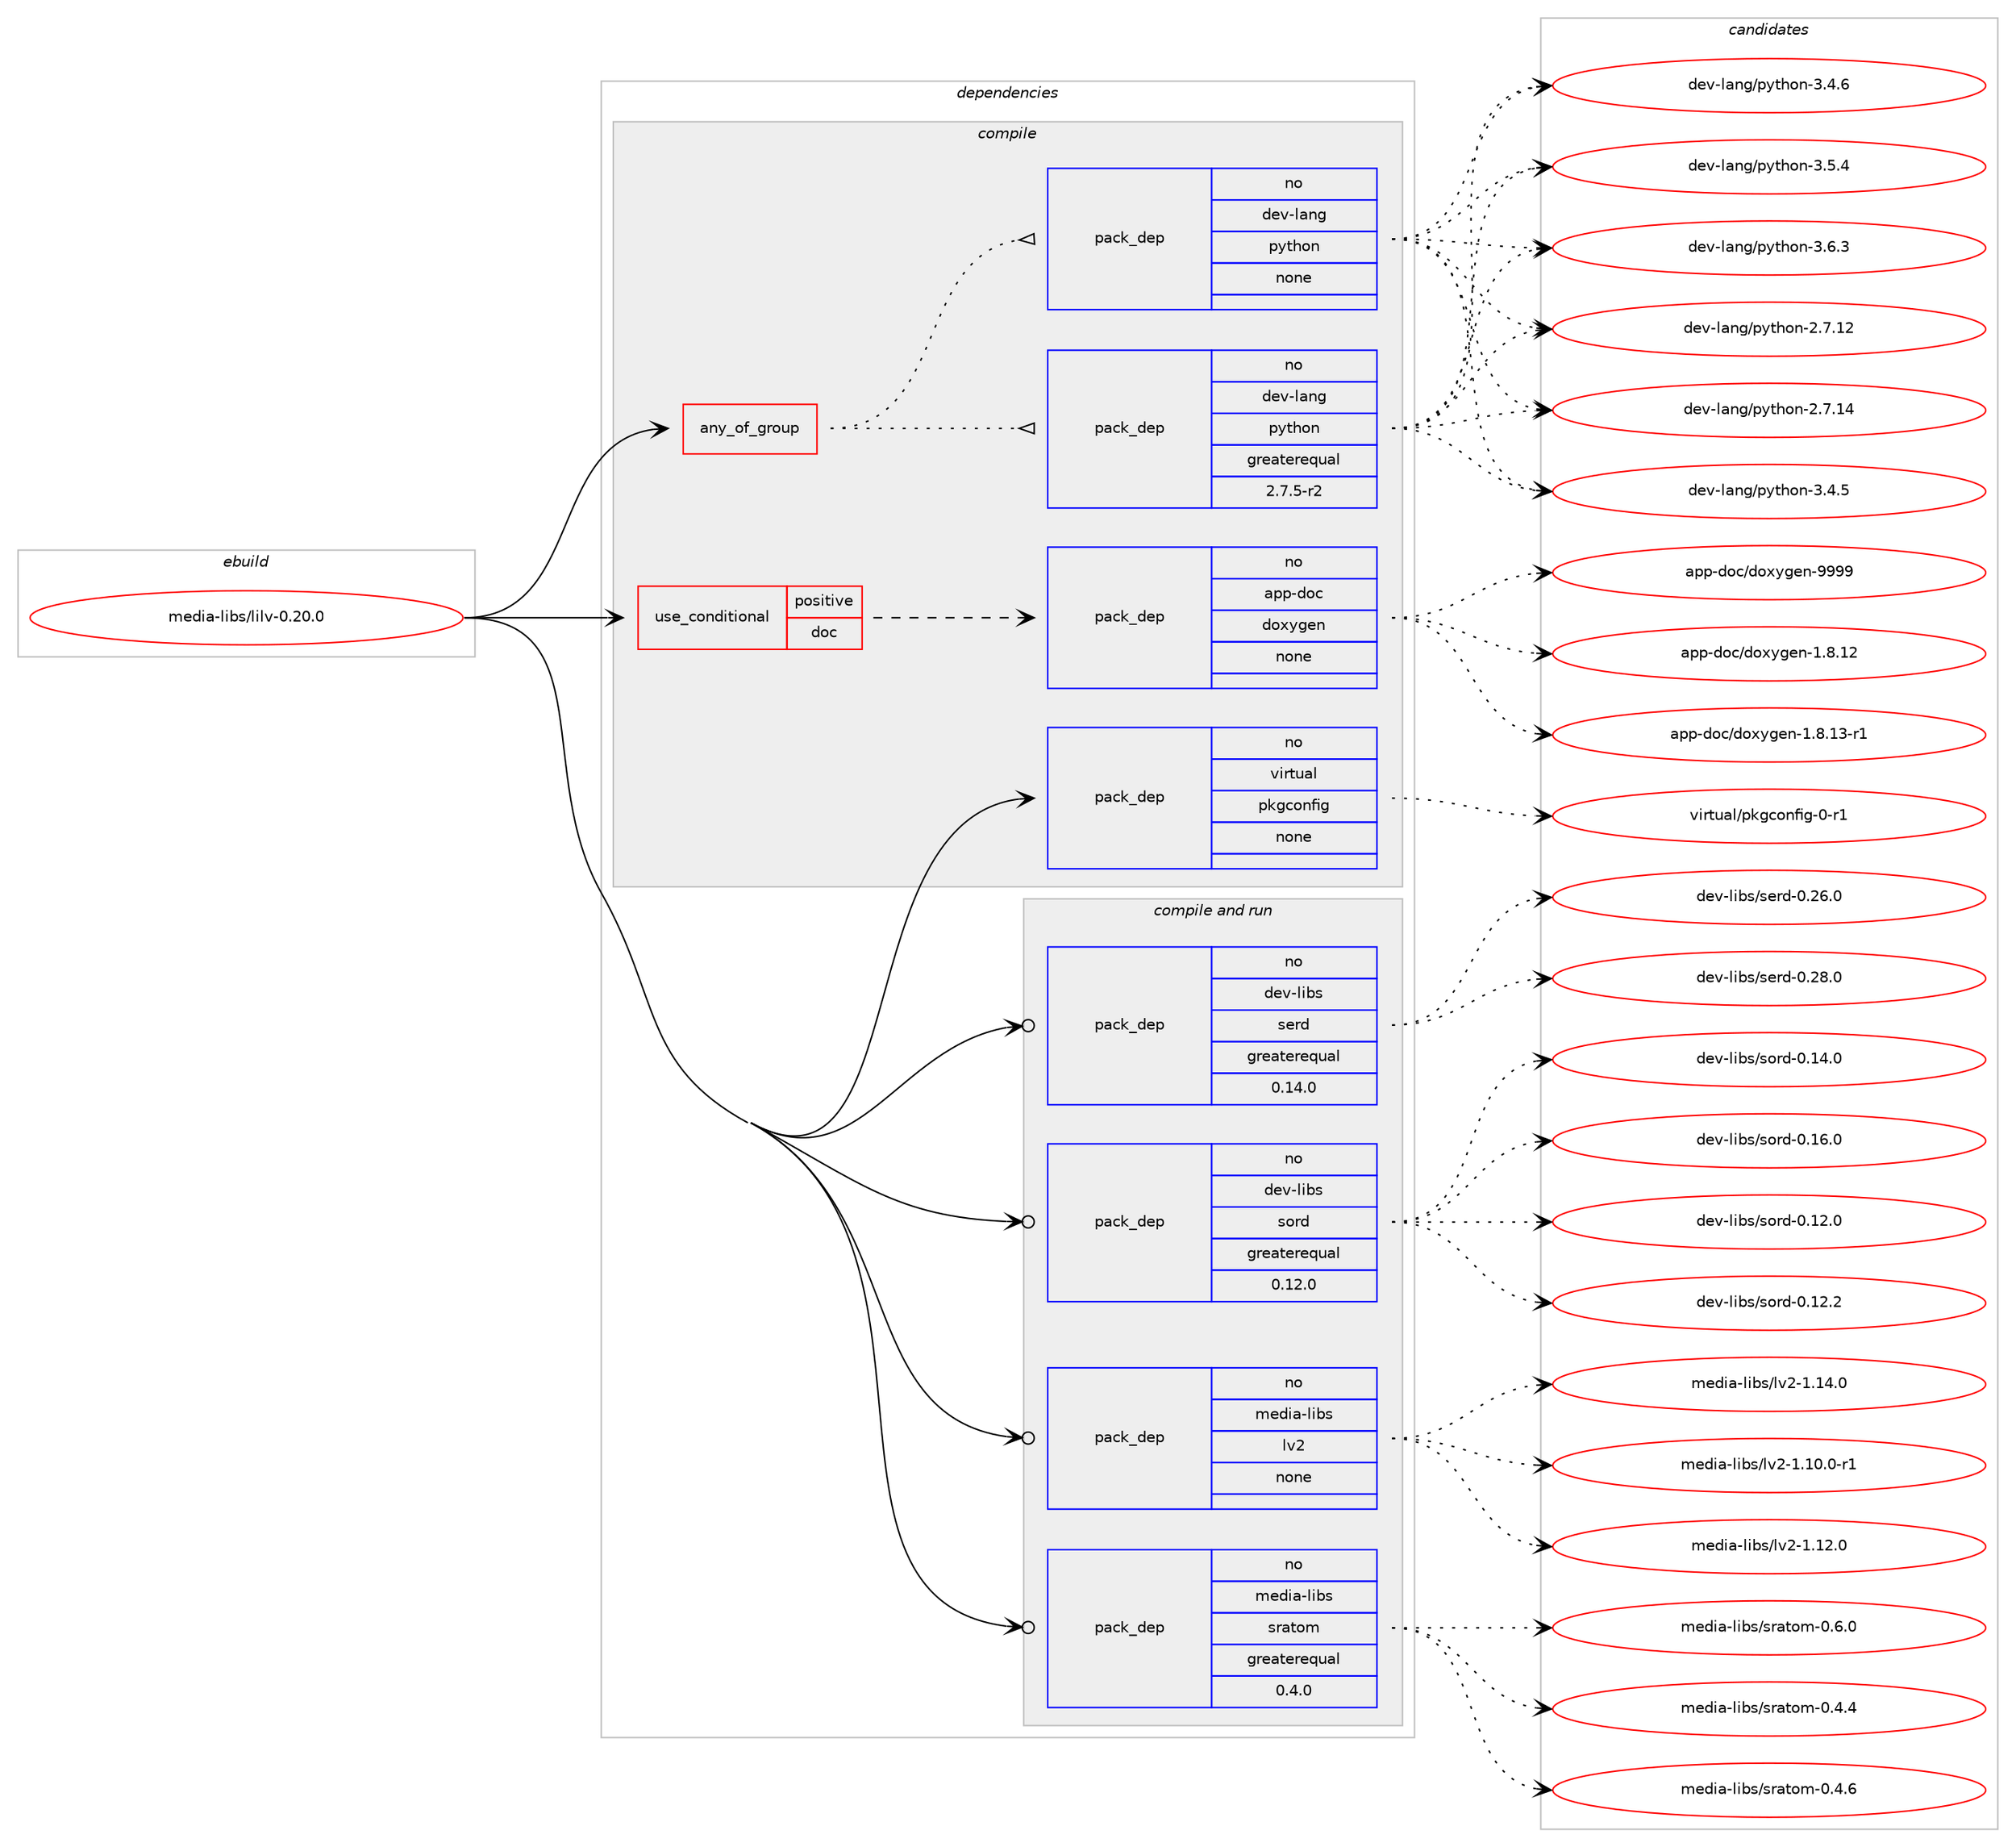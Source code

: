 digraph prolog {

# *************
# Graph options
# *************

newrank=true;
concentrate=true;
compound=true;
graph [rankdir=LR,fontname=Helvetica,fontsize=10,ranksep=1.5];#, ranksep=2.5, nodesep=0.2];
edge  [arrowhead=vee];
node  [fontname=Helvetica,fontsize=10];

# **********
# The ebuild
# **********

subgraph cluster_leftcol {
color=gray;
rank=same;
label=<<i>ebuild</i>>;
id [label="media-libs/lilv-0.20.0", color=red, width=4, href="../media-libs/lilv-0.20.0.svg"];
}

# ****************
# The dependencies
# ****************

subgraph cluster_midcol {
color=gray;
label=<<i>dependencies</i>>;
subgraph cluster_compile {
fillcolor="#eeeeee";
style=filled;
label=<<i>compile</i>>;
subgraph any5625 {
dependency366220 [label=<<TABLE BORDER="0" CELLBORDER="1" CELLSPACING="0" CELLPADDING="4"><TR><TD CELLPADDING="10">any_of_group</TD></TR></TABLE>>, shape=none, color=red];subgraph pack270237 {
dependency366221 [label=<<TABLE BORDER="0" CELLBORDER="1" CELLSPACING="0" CELLPADDING="4" WIDTH="220"><TR><TD ROWSPAN="6" CELLPADDING="30">pack_dep</TD></TR><TR><TD WIDTH="110">no</TD></TR><TR><TD>dev-lang</TD></TR><TR><TD>python</TD></TR><TR><TD>none</TD></TR><TR><TD></TD></TR></TABLE>>, shape=none, color=blue];
}
dependency366220:e -> dependency366221:w [weight=20,style="dotted",arrowhead="oinv"];
subgraph pack270238 {
dependency366222 [label=<<TABLE BORDER="0" CELLBORDER="1" CELLSPACING="0" CELLPADDING="4" WIDTH="220"><TR><TD ROWSPAN="6" CELLPADDING="30">pack_dep</TD></TR><TR><TD WIDTH="110">no</TD></TR><TR><TD>dev-lang</TD></TR><TR><TD>python</TD></TR><TR><TD>greaterequal</TD></TR><TR><TD>2.7.5-r2</TD></TR></TABLE>>, shape=none, color=blue];
}
dependency366220:e -> dependency366222:w [weight=20,style="dotted",arrowhead="oinv"];
}
id:e -> dependency366220:w [weight=20,style="solid",arrowhead="vee"];
subgraph cond90217 {
dependency366223 [label=<<TABLE BORDER="0" CELLBORDER="1" CELLSPACING="0" CELLPADDING="4"><TR><TD ROWSPAN="3" CELLPADDING="10">use_conditional</TD></TR><TR><TD>positive</TD></TR><TR><TD>doc</TD></TR></TABLE>>, shape=none, color=red];
subgraph pack270239 {
dependency366224 [label=<<TABLE BORDER="0" CELLBORDER="1" CELLSPACING="0" CELLPADDING="4" WIDTH="220"><TR><TD ROWSPAN="6" CELLPADDING="30">pack_dep</TD></TR><TR><TD WIDTH="110">no</TD></TR><TR><TD>app-doc</TD></TR><TR><TD>doxygen</TD></TR><TR><TD>none</TD></TR><TR><TD></TD></TR></TABLE>>, shape=none, color=blue];
}
dependency366223:e -> dependency366224:w [weight=20,style="dashed",arrowhead="vee"];
}
id:e -> dependency366223:w [weight=20,style="solid",arrowhead="vee"];
subgraph pack270240 {
dependency366225 [label=<<TABLE BORDER="0" CELLBORDER="1" CELLSPACING="0" CELLPADDING="4" WIDTH="220"><TR><TD ROWSPAN="6" CELLPADDING="30">pack_dep</TD></TR><TR><TD WIDTH="110">no</TD></TR><TR><TD>virtual</TD></TR><TR><TD>pkgconfig</TD></TR><TR><TD>none</TD></TR><TR><TD></TD></TR></TABLE>>, shape=none, color=blue];
}
id:e -> dependency366225:w [weight=20,style="solid",arrowhead="vee"];
}
subgraph cluster_compileandrun {
fillcolor="#eeeeee";
style=filled;
label=<<i>compile and run</i>>;
subgraph pack270241 {
dependency366226 [label=<<TABLE BORDER="0" CELLBORDER="1" CELLSPACING="0" CELLPADDING="4" WIDTH="220"><TR><TD ROWSPAN="6" CELLPADDING="30">pack_dep</TD></TR><TR><TD WIDTH="110">no</TD></TR><TR><TD>dev-libs</TD></TR><TR><TD>serd</TD></TR><TR><TD>greaterequal</TD></TR><TR><TD>0.14.0</TD></TR></TABLE>>, shape=none, color=blue];
}
id:e -> dependency366226:w [weight=20,style="solid",arrowhead="odotvee"];
subgraph pack270242 {
dependency366227 [label=<<TABLE BORDER="0" CELLBORDER="1" CELLSPACING="0" CELLPADDING="4" WIDTH="220"><TR><TD ROWSPAN="6" CELLPADDING="30">pack_dep</TD></TR><TR><TD WIDTH="110">no</TD></TR><TR><TD>dev-libs</TD></TR><TR><TD>sord</TD></TR><TR><TD>greaterequal</TD></TR><TR><TD>0.12.0</TD></TR></TABLE>>, shape=none, color=blue];
}
id:e -> dependency366227:w [weight=20,style="solid",arrowhead="odotvee"];
subgraph pack270243 {
dependency366228 [label=<<TABLE BORDER="0" CELLBORDER="1" CELLSPACING="0" CELLPADDING="4" WIDTH="220"><TR><TD ROWSPAN="6" CELLPADDING="30">pack_dep</TD></TR><TR><TD WIDTH="110">no</TD></TR><TR><TD>media-libs</TD></TR><TR><TD>lv2</TD></TR><TR><TD>none</TD></TR><TR><TD></TD></TR></TABLE>>, shape=none, color=blue];
}
id:e -> dependency366228:w [weight=20,style="solid",arrowhead="odotvee"];
subgraph pack270244 {
dependency366229 [label=<<TABLE BORDER="0" CELLBORDER="1" CELLSPACING="0" CELLPADDING="4" WIDTH="220"><TR><TD ROWSPAN="6" CELLPADDING="30">pack_dep</TD></TR><TR><TD WIDTH="110">no</TD></TR><TR><TD>media-libs</TD></TR><TR><TD>sratom</TD></TR><TR><TD>greaterequal</TD></TR><TR><TD>0.4.0</TD></TR></TABLE>>, shape=none, color=blue];
}
id:e -> dependency366229:w [weight=20,style="solid",arrowhead="odotvee"];
}
subgraph cluster_run {
fillcolor="#eeeeee";
style=filled;
label=<<i>run</i>>;
}
}

# **************
# The candidates
# **************

subgraph cluster_choices {
rank=same;
color=gray;
label=<<i>candidates</i>>;

subgraph choice270237 {
color=black;
nodesep=1;
choice10010111845108971101034711212111610411111045504655464950 [label="dev-lang/python-2.7.12", color=red, width=4,href="../dev-lang/python-2.7.12.svg"];
choice10010111845108971101034711212111610411111045504655464952 [label="dev-lang/python-2.7.14", color=red, width=4,href="../dev-lang/python-2.7.14.svg"];
choice100101118451089711010347112121116104111110455146524653 [label="dev-lang/python-3.4.5", color=red, width=4,href="../dev-lang/python-3.4.5.svg"];
choice100101118451089711010347112121116104111110455146524654 [label="dev-lang/python-3.4.6", color=red, width=4,href="../dev-lang/python-3.4.6.svg"];
choice100101118451089711010347112121116104111110455146534652 [label="dev-lang/python-3.5.4", color=red, width=4,href="../dev-lang/python-3.5.4.svg"];
choice100101118451089711010347112121116104111110455146544651 [label="dev-lang/python-3.6.3", color=red, width=4,href="../dev-lang/python-3.6.3.svg"];
dependency366221:e -> choice10010111845108971101034711212111610411111045504655464950:w [style=dotted,weight="100"];
dependency366221:e -> choice10010111845108971101034711212111610411111045504655464952:w [style=dotted,weight="100"];
dependency366221:e -> choice100101118451089711010347112121116104111110455146524653:w [style=dotted,weight="100"];
dependency366221:e -> choice100101118451089711010347112121116104111110455146524654:w [style=dotted,weight="100"];
dependency366221:e -> choice100101118451089711010347112121116104111110455146534652:w [style=dotted,weight="100"];
dependency366221:e -> choice100101118451089711010347112121116104111110455146544651:w [style=dotted,weight="100"];
}
subgraph choice270238 {
color=black;
nodesep=1;
choice10010111845108971101034711212111610411111045504655464950 [label="dev-lang/python-2.7.12", color=red, width=4,href="../dev-lang/python-2.7.12.svg"];
choice10010111845108971101034711212111610411111045504655464952 [label="dev-lang/python-2.7.14", color=red, width=4,href="../dev-lang/python-2.7.14.svg"];
choice100101118451089711010347112121116104111110455146524653 [label="dev-lang/python-3.4.5", color=red, width=4,href="../dev-lang/python-3.4.5.svg"];
choice100101118451089711010347112121116104111110455146524654 [label="dev-lang/python-3.4.6", color=red, width=4,href="../dev-lang/python-3.4.6.svg"];
choice100101118451089711010347112121116104111110455146534652 [label="dev-lang/python-3.5.4", color=red, width=4,href="../dev-lang/python-3.5.4.svg"];
choice100101118451089711010347112121116104111110455146544651 [label="dev-lang/python-3.6.3", color=red, width=4,href="../dev-lang/python-3.6.3.svg"];
dependency366222:e -> choice10010111845108971101034711212111610411111045504655464950:w [style=dotted,weight="100"];
dependency366222:e -> choice10010111845108971101034711212111610411111045504655464952:w [style=dotted,weight="100"];
dependency366222:e -> choice100101118451089711010347112121116104111110455146524653:w [style=dotted,weight="100"];
dependency366222:e -> choice100101118451089711010347112121116104111110455146524654:w [style=dotted,weight="100"];
dependency366222:e -> choice100101118451089711010347112121116104111110455146534652:w [style=dotted,weight="100"];
dependency366222:e -> choice100101118451089711010347112121116104111110455146544651:w [style=dotted,weight="100"];
}
subgraph choice270239 {
color=black;
nodesep=1;
choice9711211245100111994710011112012110310111045494656464950 [label="app-doc/doxygen-1.8.12", color=red, width=4,href="../app-doc/doxygen-1.8.12.svg"];
choice97112112451001119947100111120121103101110454946564649514511449 [label="app-doc/doxygen-1.8.13-r1", color=red, width=4,href="../app-doc/doxygen-1.8.13-r1.svg"];
choice971121124510011199471001111201211031011104557575757 [label="app-doc/doxygen-9999", color=red, width=4,href="../app-doc/doxygen-9999.svg"];
dependency366224:e -> choice9711211245100111994710011112012110310111045494656464950:w [style=dotted,weight="100"];
dependency366224:e -> choice97112112451001119947100111120121103101110454946564649514511449:w [style=dotted,weight="100"];
dependency366224:e -> choice971121124510011199471001111201211031011104557575757:w [style=dotted,weight="100"];
}
subgraph choice270240 {
color=black;
nodesep=1;
choice11810511411611797108471121071039911111010210510345484511449 [label="virtual/pkgconfig-0-r1", color=red, width=4,href="../virtual/pkgconfig-0-r1.svg"];
dependency366225:e -> choice11810511411611797108471121071039911111010210510345484511449:w [style=dotted,weight="100"];
}
subgraph choice270241 {
color=black;
nodesep=1;
choice10010111845108105981154711510111410045484650544648 [label="dev-libs/serd-0.26.0", color=red, width=4,href="../dev-libs/serd-0.26.0.svg"];
choice10010111845108105981154711510111410045484650564648 [label="dev-libs/serd-0.28.0", color=red, width=4,href="../dev-libs/serd-0.28.0.svg"];
dependency366226:e -> choice10010111845108105981154711510111410045484650544648:w [style=dotted,weight="100"];
dependency366226:e -> choice10010111845108105981154711510111410045484650564648:w [style=dotted,weight="100"];
}
subgraph choice270242 {
color=black;
nodesep=1;
choice10010111845108105981154711511111410045484649504648 [label="dev-libs/sord-0.12.0", color=red, width=4,href="../dev-libs/sord-0.12.0.svg"];
choice10010111845108105981154711511111410045484649504650 [label="dev-libs/sord-0.12.2", color=red, width=4,href="../dev-libs/sord-0.12.2.svg"];
choice10010111845108105981154711511111410045484649524648 [label="dev-libs/sord-0.14.0", color=red, width=4,href="../dev-libs/sord-0.14.0.svg"];
choice10010111845108105981154711511111410045484649544648 [label="dev-libs/sord-0.16.0", color=red, width=4,href="../dev-libs/sord-0.16.0.svg"];
dependency366227:e -> choice10010111845108105981154711511111410045484649504648:w [style=dotted,weight="100"];
dependency366227:e -> choice10010111845108105981154711511111410045484649504650:w [style=dotted,weight="100"];
dependency366227:e -> choice10010111845108105981154711511111410045484649524648:w [style=dotted,weight="100"];
dependency366227:e -> choice10010111845108105981154711511111410045484649544648:w [style=dotted,weight="100"];
}
subgraph choice270243 {
color=black;
nodesep=1;
choice1091011001059745108105981154710811850454946494846484511449 [label="media-libs/lv2-1.10.0-r1", color=red, width=4,href="../media-libs/lv2-1.10.0-r1.svg"];
choice109101100105974510810598115471081185045494649504648 [label="media-libs/lv2-1.12.0", color=red, width=4,href="../media-libs/lv2-1.12.0.svg"];
choice109101100105974510810598115471081185045494649524648 [label="media-libs/lv2-1.14.0", color=red, width=4,href="../media-libs/lv2-1.14.0.svg"];
dependency366228:e -> choice1091011001059745108105981154710811850454946494846484511449:w [style=dotted,weight="100"];
dependency366228:e -> choice109101100105974510810598115471081185045494649504648:w [style=dotted,weight="100"];
dependency366228:e -> choice109101100105974510810598115471081185045494649524648:w [style=dotted,weight="100"];
}
subgraph choice270244 {
color=black;
nodesep=1;
choice1091011001059745108105981154711511497116111109454846524652 [label="media-libs/sratom-0.4.4", color=red, width=4,href="../media-libs/sratom-0.4.4.svg"];
choice1091011001059745108105981154711511497116111109454846524654 [label="media-libs/sratom-0.4.6", color=red, width=4,href="../media-libs/sratom-0.4.6.svg"];
choice1091011001059745108105981154711511497116111109454846544648 [label="media-libs/sratom-0.6.0", color=red, width=4,href="../media-libs/sratom-0.6.0.svg"];
dependency366229:e -> choice1091011001059745108105981154711511497116111109454846524652:w [style=dotted,weight="100"];
dependency366229:e -> choice1091011001059745108105981154711511497116111109454846524654:w [style=dotted,weight="100"];
dependency366229:e -> choice1091011001059745108105981154711511497116111109454846544648:w [style=dotted,weight="100"];
}
}

}
